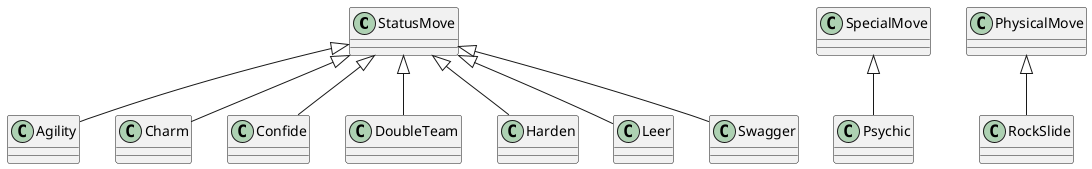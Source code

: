 @startuml Moves
StatusMove <|-- Agility
StatusMove <|-- Charm
StatusMove <|-- Confide
StatusMove <|-- DoubleTeam
StatusMove <|-- Harden
StatusMove <|-- Leer
SpecialMove <|-- Psychic
PhysicalMove <|-- RockSlide
StatusMove <|-- Swagger
' Agility : @Override void applySelfEffects(Pokemon p)
' Agility : @Override String describe()
' Charm : @Override void applyOppEffects(Pokemon p)
' Charm : @Override String describe()
' Confide : @Override void applyOppEffects(Pokemon p)
' Confide : @Override String describe()
' DoubleTeam : @Override void applySelfEffects(Pokemon p)
' DoubleTeam : @Override String describe()
' Harden : @Override void applySelfEffects(Pokemon p)
' Harden : @Override String describe()
' Leer : @Override void applyOppEffects(Pokemon p)
' Leer : @Override String describe()
' Psychic : @Override void applyOppEffects(Pokemon p)
' Psychic : @Override String describe()
' RockSlide : @Override void applyOppEffects(Pokemon p)
' RockSlide : @Override String describe()
' Swagger : @Override void applyOppEffects(Pokemon p)
' Swagger : @Override String describe()
@enduml